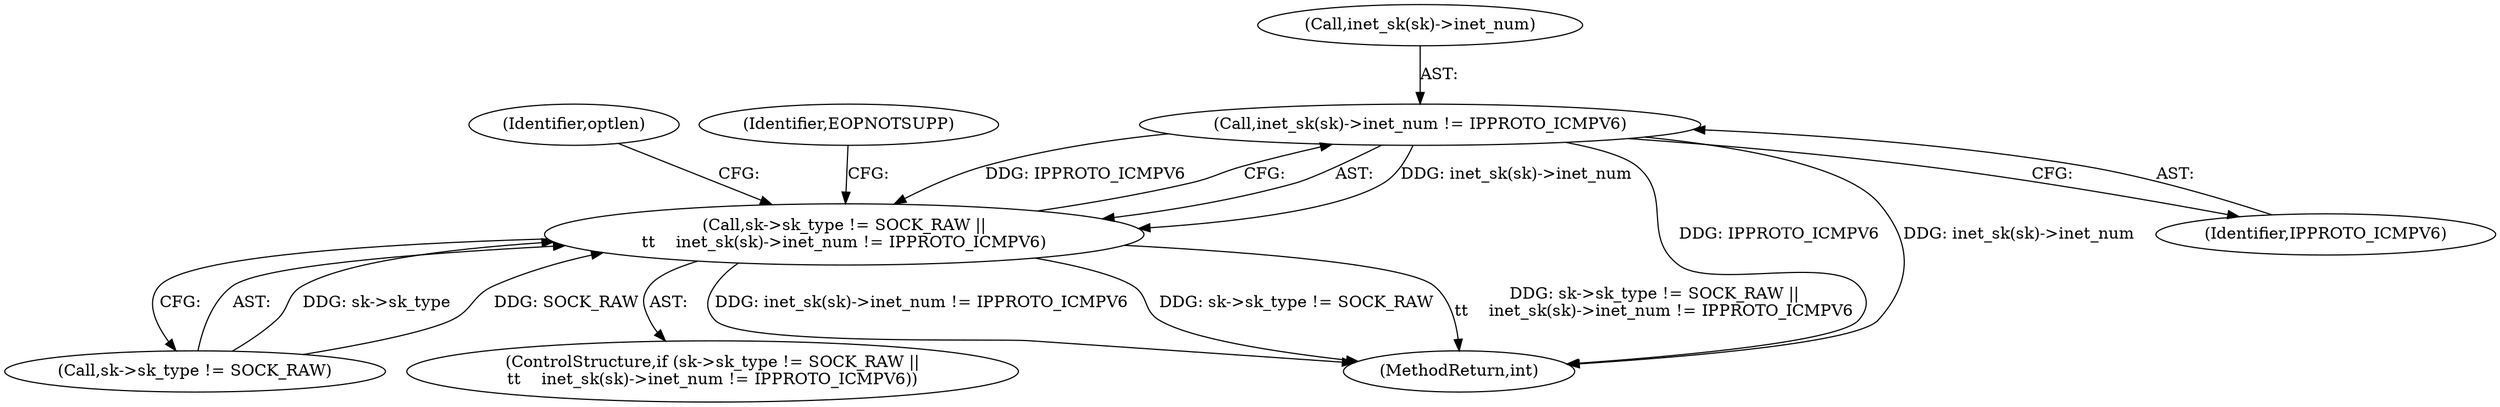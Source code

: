 digraph "1_linux_99253eb750fda6a644d5188fb26c43bad8d5a745_0@del" {
"1000162" [label="(Call,inet_sk(sk)->inet_num != IPPROTO_ICMPV6)"];
"1000156" [label="(Call,sk->sk_type != SOCK_RAW ||\n\t\t    inet_sk(sk)->inet_num != IPPROTO_ICMPV6)"];
"1000162" [label="(Call,inet_sk(sk)->inet_num != IPPROTO_ICMPV6)"];
"1000156" [label="(Call,sk->sk_type != SOCK_RAW ||\n\t\t    inet_sk(sk)->inet_num != IPPROTO_ICMPV6)"];
"1000470" [label="(MethodReturn,int)"];
"1000167" [label="(Identifier,IPPROTO_ICMPV6)"];
"1000173" [label="(Identifier,optlen)"];
"1000163" [label="(Call,inet_sk(sk)->inet_num)"];
"1000157" [label="(Call,sk->sk_type != SOCK_RAW)"];
"1000155" [label="(ControlStructure,if (sk->sk_type != SOCK_RAW ||\n\t\t    inet_sk(sk)->inet_num != IPPROTO_ICMPV6))"];
"1000170" [label="(Identifier,EOPNOTSUPP)"];
"1000162" -> "1000156"  [label="AST: "];
"1000162" -> "1000167"  [label="CFG: "];
"1000163" -> "1000162"  [label="AST: "];
"1000167" -> "1000162"  [label="AST: "];
"1000156" -> "1000162"  [label="CFG: "];
"1000162" -> "1000470"  [label="DDG: IPPROTO_ICMPV6"];
"1000162" -> "1000470"  [label="DDG: inet_sk(sk)->inet_num"];
"1000162" -> "1000156"  [label="DDG: inet_sk(sk)->inet_num"];
"1000162" -> "1000156"  [label="DDG: IPPROTO_ICMPV6"];
"1000156" -> "1000155"  [label="AST: "];
"1000156" -> "1000157"  [label="CFG: "];
"1000157" -> "1000156"  [label="AST: "];
"1000170" -> "1000156"  [label="CFG: "];
"1000173" -> "1000156"  [label="CFG: "];
"1000156" -> "1000470"  [label="DDG: sk->sk_type != SOCK_RAW"];
"1000156" -> "1000470"  [label="DDG: sk->sk_type != SOCK_RAW ||\n\t\t    inet_sk(sk)->inet_num != IPPROTO_ICMPV6"];
"1000156" -> "1000470"  [label="DDG: inet_sk(sk)->inet_num != IPPROTO_ICMPV6"];
"1000157" -> "1000156"  [label="DDG: sk->sk_type"];
"1000157" -> "1000156"  [label="DDG: SOCK_RAW"];
}
